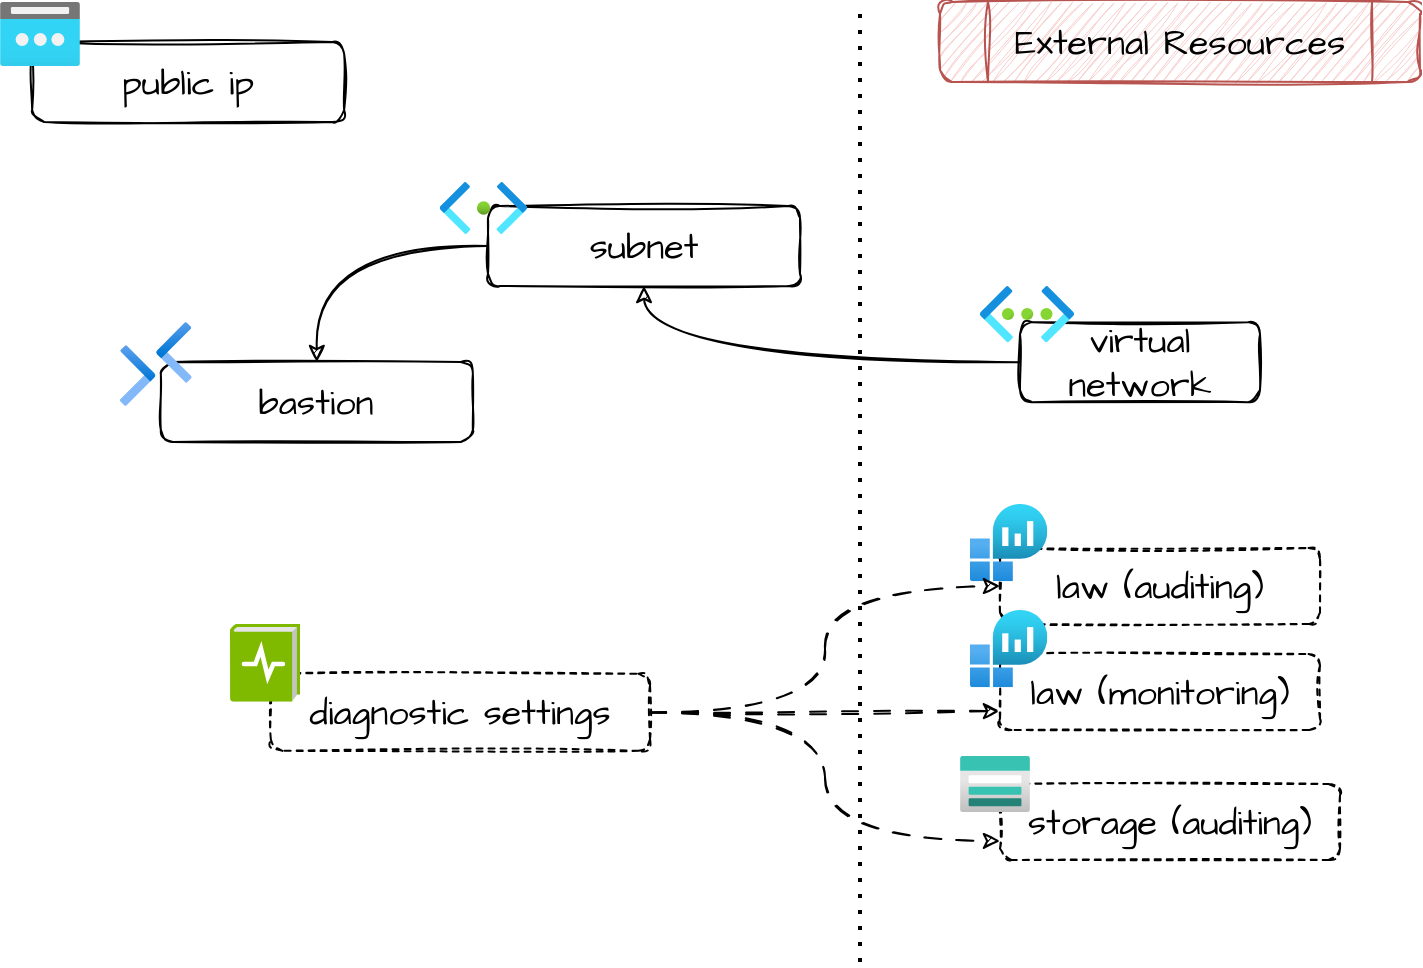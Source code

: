 <mxfile version="24.9.1">
  <diagram id="4WZmSYpkoyiS_aXek_K5" name="Page-1">
    <mxGraphModel dx="1242" dy="785" grid="1" gridSize="10" guides="1" tooltips="1" connect="1" arrows="1" fold="1" page="1" pageScale="1" pageWidth="827" pageHeight="1169" math="0" shadow="0">
      <root>
        <mxCell id="0" />
        <mxCell id="1" parent="0" />
        <mxCell id="SQV9DvT5rrpoaavwSdlr-3" value="" style="endArrow=none;dashed=1;html=1;dashPattern=1 3;strokeWidth=2;rounded=0;" parent="1" edge="1">
          <mxGeometry width="50" height="50" relative="1" as="geometry">
            <mxPoint x="480" y="520" as="sourcePoint" />
            <mxPoint x="480" y="40" as="targetPoint" />
          </mxGeometry>
        </mxCell>
        <mxCell id="SQV9DvT5rrpoaavwSdlr-4" value="External Resources" style="shape=process;whiteSpace=wrap;html=1;backgroundOutline=1;rounded=1;fontFamily=Architects Daughter;fontSource=https%3A%2F%2Ffonts.googleapis.com%2Fcss%3Ffamily%3DArchitects%2BDaughter;fontSize=18;fillColor=#f8cecc;strokeColor=#b85450;sketch=1;curveFitting=1;jiggle=2;" parent="1" vertex="1">
          <mxGeometry x="520" y="40" width="240" height="40" as="geometry" />
        </mxCell>
        <mxCell id="SQV9DvT5rrpoaavwSdlr-5" style="edgeStyle=orthogonalEdgeStyle;rounded=0;orthogonalLoop=1;jettySize=auto;html=1;exitX=0.5;exitY=1;exitDx=0;exitDy=0;" parent="1" source="SQV9DvT5rrpoaavwSdlr-4" target="SQV9DvT5rrpoaavwSdlr-4" edge="1">
          <mxGeometry relative="1" as="geometry" />
        </mxCell>
        <mxCell id="3vsU7hDP_uVLcmXHNMIX-3" style="edgeStyle=orthogonalEdgeStyle;rounded=0;orthogonalLoop=1;jettySize=auto;html=1;exitX=0.5;exitY=1;exitDx=0;exitDy=0;" edge="1" parent="1">
          <mxGeometry relative="1" as="geometry">
            <mxPoint x="640" y="80" as="sourcePoint" />
            <mxPoint x="640" y="80" as="targetPoint" />
          </mxGeometry>
        </mxCell>
        <mxCell id="3vsU7hDP_uVLcmXHNMIX-4" value="" style="edgeStyle=orthogonalEdgeStyle;rounded=0;orthogonalLoop=1;jettySize=auto;html=1;sketch=1;strokeColor=default;align=center;verticalAlign=middle;fontFamily=Architects Daughter;fontSource=https%3A%2F%2Ffonts.googleapis.com%2Fcss%3Ffamily%3DArchitects%2BDaughter;fontSize=18;fontColor=default;labelBackgroundColor=default;endArrow=classic;endFill=1;curved=1;" edge="1" parent="1" source="3vsU7hDP_uVLcmXHNMIX-5" target="3vsU7hDP_uVLcmXHNMIX-8">
          <mxGeometry relative="1" as="geometry" />
        </mxCell>
        <mxCell id="3vsU7hDP_uVLcmXHNMIX-5" value="virtual network" style="rounded=1;whiteSpace=wrap;html=1;sketch=1;fontFamily=Architects Daughter;fontSource=https%3A%2F%2Ffonts.googleapis.com%2Fcss%3Ffamily%3DArchitects%2BDaughter;fontSize=18;" vertex="1" parent="1">
          <mxGeometry x="560" y="200.07" width="120" height="40" as="geometry" />
        </mxCell>
        <mxCell id="3vsU7hDP_uVLcmXHNMIX-6" value="" style="aspect=fixed;html=1;points=[];align=center;image;fontSize=12;image=img/lib/azure2/networking/Virtual_Networks.svg;rounded=1;sketch=0;fontFamily=Architects Daughter;fontSource=https%3A%2F%2Ffonts.googleapis.com%2Fcss%3Ffamily%3DArchitects%2BDaughter;" vertex="1" parent="1">
          <mxGeometry x="540" y="182.01" width="47" height="28.06" as="geometry" />
        </mxCell>
        <mxCell id="3vsU7hDP_uVLcmXHNMIX-7" value="" style="group" vertex="1" connectable="0" parent="1">
          <mxGeometry x="270" y="130" width="180" height="52.01" as="geometry" />
        </mxCell>
        <mxCell id="3vsU7hDP_uVLcmXHNMIX-8" value="subnet" style="rounded=1;whiteSpace=wrap;html=1;sketch=1;fontFamily=Architects Daughter;fontSource=https%3A%2F%2Ffonts.googleapis.com%2Fcss%3Ffamily%3DArchitects%2BDaughter;fontSize=18;" vertex="1" parent="3vsU7hDP_uVLcmXHNMIX-7">
          <mxGeometry x="24" y="12.01" width="156" height="40" as="geometry" />
        </mxCell>
        <mxCell id="3vsU7hDP_uVLcmXHNMIX-9" value="" style="image;aspect=fixed;html=1;points=[];align=center;fontSize=12;image=img/lib/azure2/networking/Subnet.svg;" vertex="1" parent="3vsU7hDP_uVLcmXHNMIX-7">
          <mxGeometry width="43.44" height="26.01" as="geometry" />
        </mxCell>
        <mxCell id="3vsU7hDP_uVLcmXHNMIX-13" value="bastion" style="rounded=1;whiteSpace=wrap;html=1;sketch=1;fontFamily=Architects Daughter;fontSource=https%3A%2F%2Ffonts.googleapis.com%2Fcss%3Ffamily%3DArchitects%2BDaughter;fontSize=18;" vertex="1" parent="1">
          <mxGeometry x="130.42" y="220" width="156" height="40" as="geometry" />
        </mxCell>
        <mxCell id="3vsU7hDP_uVLcmXHNMIX-15" style="edgeStyle=orthogonalEdgeStyle;shape=connector;curved=1;rounded=0;sketch=1;orthogonalLoop=1;jettySize=auto;html=1;entryX=0.5;entryY=0;entryDx=0;entryDy=0;strokeColor=default;align=center;verticalAlign=middle;fontFamily=Architects Daughter;fontSource=https%3A%2F%2Ffonts.googleapis.com%2Fcss%3Ffamily%3DArchitects%2BDaughter;fontSize=18;fontColor=default;labelBackgroundColor=default;endArrow=classic;endFill=1;" edge="1" parent="1" source="3vsU7hDP_uVLcmXHNMIX-8" target="3vsU7hDP_uVLcmXHNMIX-13">
          <mxGeometry relative="1" as="geometry" />
        </mxCell>
        <mxCell id="3vsU7hDP_uVLcmXHNMIX-17" value="public ip" style="rounded=1;whiteSpace=wrap;html=1;sketch=1;fontFamily=Architects Daughter;fontSource=https%3A%2F%2Ffonts.googleapis.com%2Fcss%3Ffamily%3DArchitects%2BDaughter;fontSize=18;" vertex="1" parent="1">
          <mxGeometry x="66.08" y="60" width="156" height="40" as="geometry" />
        </mxCell>
        <mxCell id="3vsU7hDP_uVLcmXHNMIX-18" value="" style="image;aspect=fixed;html=1;points=[];align=center;fontSize=12;image=img/lib/azure2/networking/Public_IP_Addresses.svg;fontFamily=Architects Daughter;fontSource=https%3A%2F%2Ffonts.googleapis.com%2Fcss%3Ffamily%3DArchitects%2BDaughter;fontColor=default;labelBackgroundColor=default;" vertex="1" parent="1">
          <mxGeometry x="50" y="40" width="40" height="32" as="geometry" />
        </mxCell>
        <mxCell id="3vsU7hDP_uVLcmXHNMIX-24" value="law (auditing)" style="rounded=1;whiteSpace=wrap;html=1;sketch=1;fontFamily=Architects Daughter;fontSource=https%3A%2F%2Ffonts.googleapis.com%2Fcss%3Ffamily%3DArchitects%2BDaughter;fontSize=18;dashed=1;" vertex="1" parent="1">
          <mxGeometry x="550" y="313.01" width="160" height="37.99" as="geometry" />
        </mxCell>
        <mxCell id="3vsU7hDP_uVLcmXHNMIX-25" value="" style="image;aspect=fixed;html=1;points=[];align=center;fontSize=12;image=img/lib/azure2/analytics/Log_Analytics_Workspaces.svg;fontFamily=Architects Daughter;fontSource=https%3A%2F%2Ffonts.googleapis.com%2Fcss%3Ffamily%3DArchitects%2BDaughter;fontColor=default;labelBackgroundColor=default;" vertex="1" parent="1">
          <mxGeometry x="535" y="291" width="38.65" height="38.65" as="geometry" />
        </mxCell>
        <mxCell id="3vsU7hDP_uVLcmXHNMIX-26" value="storage (auditing)" style="rounded=1;whiteSpace=wrap;html=1;sketch=1;fontFamily=Architects Daughter;fontSource=https%3A%2F%2Ffonts.googleapis.com%2Fcss%3Ffamily%3DArchitects%2BDaughter;fontSize=18;dashed=1;" vertex="1" parent="1">
          <mxGeometry x="550" y="431.01" width="170" height="37.99" as="geometry" />
        </mxCell>
        <mxCell id="3vsU7hDP_uVLcmXHNMIX-27" value="" style="image;aspect=fixed;html=1;points=[];align=center;fontSize=12;image=img/lib/azure2/storage/Storage_Accounts.svg;fontFamily=Architects Daughter;fontSource=https%3A%2F%2Ffonts.googleapis.com%2Fcss%3Ffamily%3DArchitects%2BDaughter;fontColor=default;labelBackgroundColor=default;" vertex="1" parent="1">
          <mxGeometry x="530" y="417" width="35" height="28" as="geometry" />
        </mxCell>
        <mxCell id="3vsU7hDP_uVLcmXHNMIX-28" style="edgeStyle=orthogonalEdgeStyle;shape=connector;curved=1;rounded=0;sketch=1;orthogonalLoop=1;jettySize=auto;html=1;entryX=0;entryY=0.5;entryDx=0;entryDy=0;strokeColor=default;align=center;verticalAlign=middle;fontFamily=Architects Daughter;fontSource=https%3A%2F%2Ffonts.googleapis.com%2Fcss%3Ffamily%3DArchitects%2BDaughter;fontSize=18;fontColor=default;labelBackgroundColor=default;endArrow=classic;endFill=1;dashed=1;dashPattern=8 8;" edge="1" parent="1" source="3vsU7hDP_uVLcmXHNMIX-31" target="3vsU7hDP_uVLcmXHNMIX-24">
          <mxGeometry relative="1" as="geometry" />
        </mxCell>
        <mxCell id="3vsU7hDP_uVLcmXHNMIX-29" style="edgeStyle=orthogonalEdgeStyle;shape=connector;curved=1;rounded=0;sketch=1;orthogonalLoop=1;jettySize=auto;html=1;entryX=0;entryY=0.75;entryDx=0;entryDy=0;strokeColor=default;align=center;verticalAlign=middle;fontFamily=Architects Daughter;fontSource=https%3A%2F%2Ffonts.googleapis.com%2Fcss%3Ffamily%3DArchitects%2BDaughter;fontSize=18;fontColor=default;labelBackgroundColor=default;endArrow=classic;endFill=1;dashed=1;dashPattern=8 8;" edge="1" parent="1" source="3vsU7hDP_uVLcmXHNMIX-31" target="3vsU7hDP_uVLcmXHNMIX-32">
          <mxGeometry relative="1" as="geometry" />
        </mxCell>
        <mxCell id="3vsU7hDP_uVLcmXHNMIX-30" style="edgeStyle=orthogonalEdgeStyle;shape=connector;curved=1;rounded=0;sketch=1;orthogonalLoop=1;jettySize=auto;html=1;entryX=0;entryY=0.75;entryDx=0;entryDy=0;strokeColor=default;align=center;verticalAlign=middle;fontFamily=Architects Daughter;fontSource=https%3A%2F%2Ffonts.googleapis.com%2Fcss%3Ffamily%3DArchitects%2BDaughter;fontSize=18;fontColor=default;labelBackgroundColor=default;endArrow=classic;endFill=1;dashed=1;dashPattern=8 8;" edge="1" parent="1" source="3vsU7hDP_uVLcmXHNMIX-31" target="3vsU7hDP_uVLcmXHNMIX-26">
          <mxGeometry relative="1" as="geometry" />
        </mxCell>
        <mxCell id="3vsU7hDP_uVLcmXHNMIX-31" value="diagnostic settings" style="rounded=1;whiteSpace=wrap;html=1;sketch=1;fontFamily=Architects Daughter;fontSource=https%3A%2F%2Ffonts.googleapis.com%2Fcss%3Ffamily%3DArchitects%2BDaughter;fontSize=18;dashed=1;" vertex="1" parent="1">
          <mxGeometry x="185.42" y="375.88" width="189.58" height="38.55" as="geometry" />
        </mxCell>
        <mxCell id="3vsU7hDP_uVLcmXHNMIX-32" value="law (monitoring)" style="rounded=1;whiteSpace=wrap;html=1;sketch=1;fontFamily=Architects Daughter;fontSource=https%3A%2F%2Ffonts.googleapis.com%2Fcss%3Ffamily%3DArchitects%2BDaughter;fontSize=18;dashed=1;" vertex="1" parent="1">
          <mxGeometry x="550" y="366.01" width="160" height="37.99" as="geometry" />
        </mxCell>
        <mxCell id="3vsU7hDP_uVLcmXHNMIX-33" value="" style="image;aspect=fixed;html=1;points=[];align=center;fontSize=12;image=img/lib/azure2/analytics/Log_Analytics_Workspaces.svg;fontFamily=Architects Daughter;fontSource=https%3A%2F%2Ffonts.googleapis.com%2Fcss%3Ffamily%3DArchitects%2BDaughter;fontColor=default;labelBackgroundColor=default;" vertex="1" parent="1">
          <mxGeometry x="535" y="344" width="38.65" height="38.65" as="geometry" />
        </mxCell>
        <mxCell id="3vsU7hDP_uVLcmXHNMIX-34" value="" style="image;sketch=0;aspect=fixed;html=1;points=[];align=center;fontSize=12;image=img/lib/mscae/LogDiagnostics.svg;fontFamily=Architects Daughter;fontSource=https%3A%2F%2Ffonts.googleapis.com%2Fcss%3Ffamily%3DArchitects%2BDaughter;fontColor=default;labelBackgroundColor=default;" vertex="1" parent="1">
          <mxGeometry x="165" y="351" width="35" height="38.89" as="geometry" />
        </mxCell>
        <mxCell id="LRTzXPa5cr26AKS6x3Df-8" value="" style="image;aspect=fixed;html=1;points=[];align=center;fontSize=12;image=img/lib/azure2/networking/Bastions.svg;" parent="1" vertex="1">
          <mxGeometry x="110" y="200" width="35.82" height="42" as="geometry" />
        </mxCell>
      </root>
    </mxGraphModel>
  </diagram>
</mxfile>
